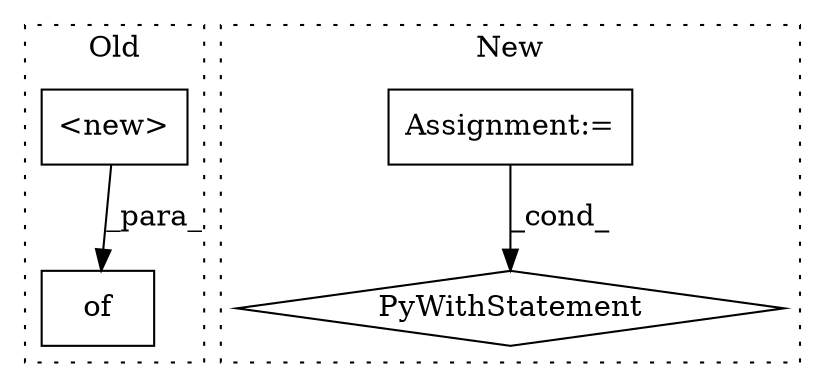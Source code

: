 digraph G {
subgraph cluster0 {
1 [label="<new>" a="14" s="16900" l="16" shape="box"];
4 [label="of" a="32" s="16897,16937" l="3,1" shape="box"];
label = "Old";
style="dotted";
}
subgraph cluster1 {
2 [label="PyWithStatement" a="104" s="16712,16747" l="10,2" shape="diamond"];
3 [label="Assignment:=" a="7" s="15239" l="6" shape="box"];
label = "New";
style="dotted";
}
1 -> 4 [label="_para_"];
3 -> 2 [label="_cond_"];
}